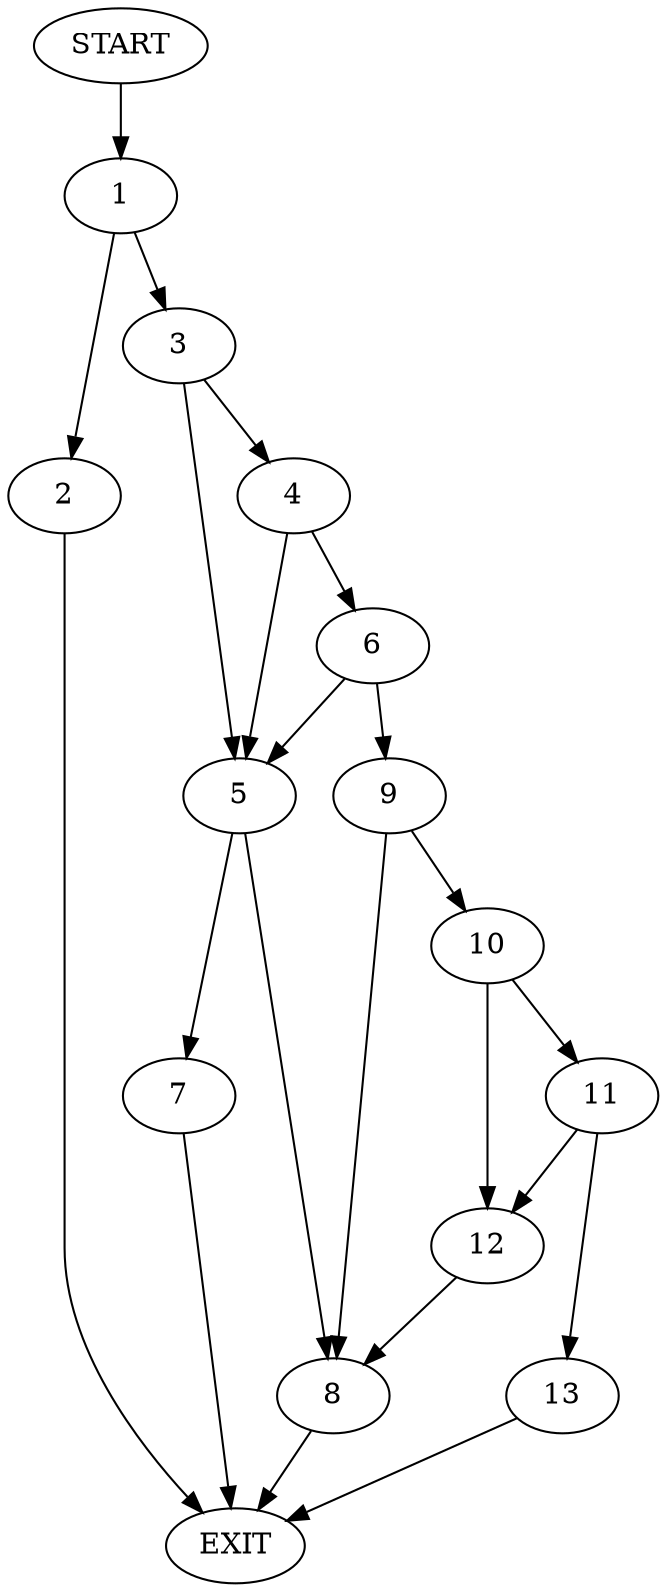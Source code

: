 digraph {
0 [label="START"]
14 [label="EXIT"]
0 -> 1
1 -> 2
1 -> 3
2 -> 14
3 -> 4
3 -> 5
4 -> 6
4 -> 5
5 -> 7
5 -> 8
6 -> 9
6 -> 5
9 -> 10
9 -> 8
10 -> 11
10 -> 12
8 -> 14
12 -> 8
11 -> 13
11 -> 12
13 -> 14
7 -> 14
}
